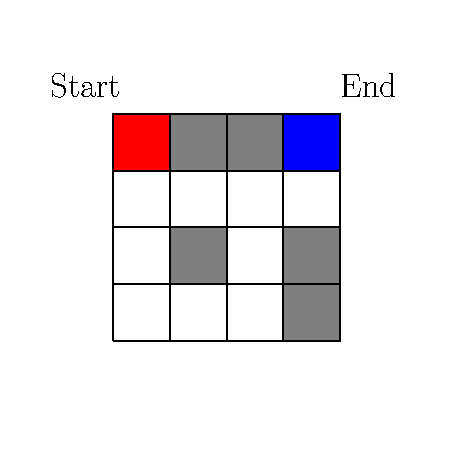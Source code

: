 settings.outformat = "png";
defaultpen(fontsize(16pt));
unitsize(1cm);

fill(box((-2, -2), (6, 6)), white);
fill(box((0, 4), (1, 3)), red);
fill(box((3, 3), (4, 4)), blue);
fill(box((1, 3), (3, 4)), gray);
fill(box((1, 1), (2, 2)), gray);
fill(box((3, 0), (4, 2)), gray);

for (int i = 0; i < 5; ++i) {
    draw((0, i) -- (4, i));
    draw((i, 0) -- (i, 4));
}

label("Start", (-0.5, 4.5));
label("End", (4.5, 4.5));
